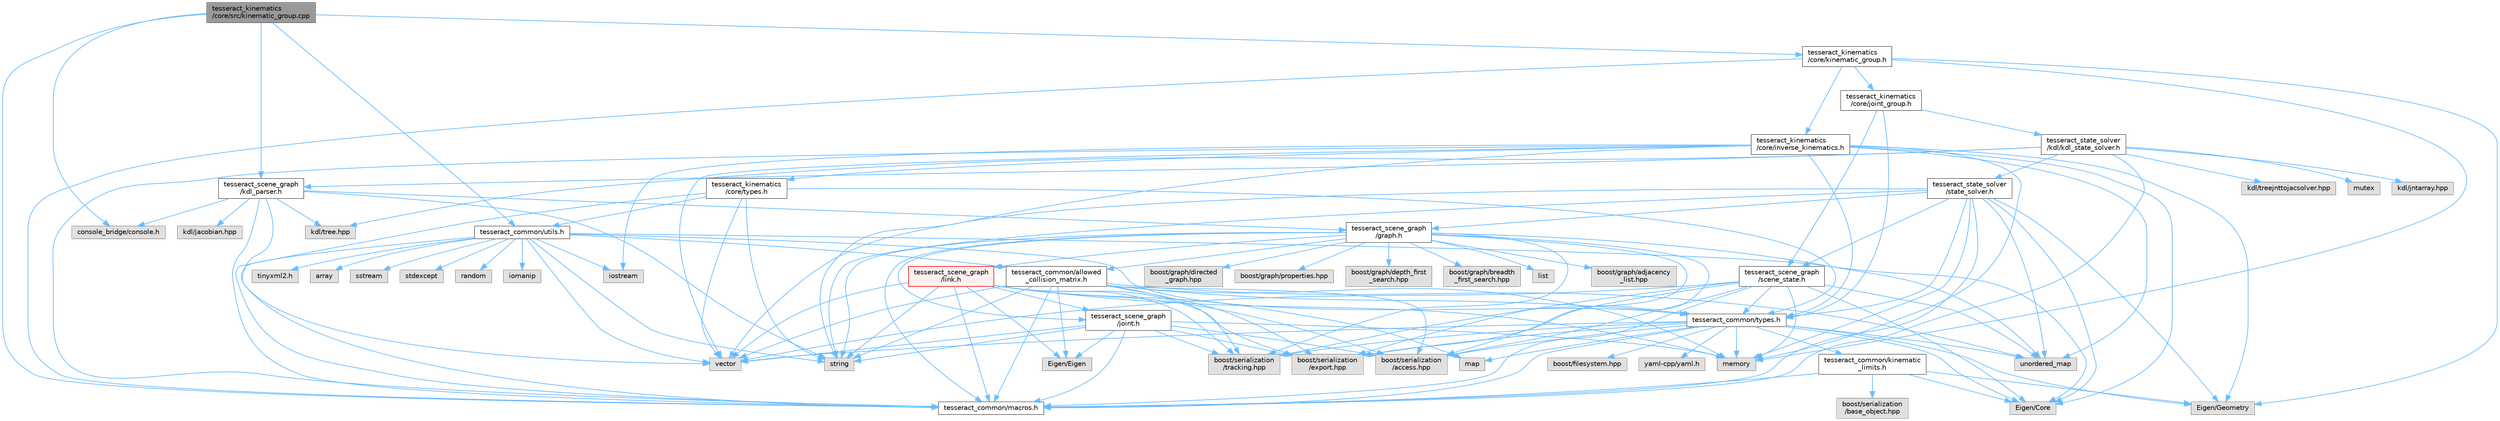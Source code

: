 digraph "tesseract_kinematics/core/src/kinematic_group.cpp"
{
 // LATEX_PDF_SIZE
  bgcolor="transparent";
  edge [fontname=Helvetica,fontsize=10,labelfontname=Helvetica,labelfontsize=10];
  node [fontname=Helvetica,fontsize=10,shape=box,height=0.2,width=0.4];
  Node1 [label="tesseract_kinematics\l/core/src/kinematic_group.cpp",height=0.2,width=0.4,color="gray40", fillcolor="grey60", style="filled", fontcolor="black",tooltip="A kinematic group with forward and inverse kinematics methods."];
  Node1 -> Node2 [color="steelblue1",style="solid"];
  Node2 [label="tesseract_common/macros.h",height=0.2,width=0.4,color="grey40", fillcolor="white", style="filled",URL="$de/d3c/macros_8h.html",tooltip="Common Tesseract Macros."];
  Node1 -> Node3 [color="steelblue1",style="solid"];
  Node3 [label="console_bridge/console.h",height=0.2,width=0.4,color="grey60", fillcolor="#E0E0E0", style="filled",tooltip=" "];
  Node1 -> Node4 [color="steelblue1",style="solid"];
  Node4 [label="tesseract_kinematics\l/core/kinematic_group.h",height=0.2,width=0.4,color="grey40", fillcolor="white", style="filled",URL="$d4/d3a/kinematic__group_8h.html",tooltip="A kinematic group with forward and inverse kinematics methods."];
  Node4 -> Node2 [color="steelblue1",style="solid"];
  Node4 -> Node5 [color="steelblue1",style="solid"];
  Node5 [label="memory",height=0.2,width=0.4,color="grey60", fillcolor="#E0E0E0", style="filled",tooltip=" "];
  Node4 -> Node6 [color="steelblue1",style="solid"];
  Node6 [label="Eigen/Geometry",height=0.2,width=0.4,color="grey60", fillcolor="#E0E0E0", style="filled",tooltip=" "];
  Node4 -> Node7 [color="steelblue1",style="solid"];
  Node7 [label="tesseract_kinematics\l/core/joint_group.h",height=0.2,width=0.4,color="grey40", fillcolor="white", style="filled",URL="$db/d8d/joint__group_8h.html",tooltip="A joint group with forward kinematics, Jacobian, limits methods."];
  Node7 -> Node8 [color="steelblue1",style="solid"];
  Node8 [label="tesseract_common/types.h",height=0.2,width=0.4,color="grey40", fillcolor="white", style="filled",URL="$dd/ddb/tesseract__common_2include_2tesseract__common_2types_8h.html",tooltip="Common Tesseract Types."];
  Node8 -> Node2 [color="steelblue1",style="solid"];
  Node8 -> Node9 [color="steelblue1",style="solid"];
  Node9 [label="boost/serialization\l/access.hpp",height=0.2,width=0.4,color="grey60", fillcolor="#E0E0E0", style="filled",tooltip=" "];
  Node8 -> Node10 [color="steelblue1",style="solid"];
  Node10 [label="Eigen/Core",height=0.2,width=0.4,color="grey60", fillcolor="#E0E0E0", style="filled",tooltip=" "];
  Node8 -> Node6 [color="steelblue1",style="solid"];
  Node8 -> Node11 [color="steelblue1",style="solid"];
  Node11 [label="vector",height=0.2,width=0.4,color="grey60", fillcolor="#E0E0E0", style="filled",tooltip=" "];
  Node8 -> Node5 [color="steelblue1",style="solid"];
  Node8 -> Node12 [color="steelblue1",style="solid"];
  Node12 [label="map",height=0.2,width=0.4,color="grey60", fillcolor="#E0E0E0", style="filled",tooltip=" "];
  Node8 -> Node13 [color="steelblue1",style="solid"];
  Node13 [label="unordered_map",height=0.2,width=0.4,color="grey60", fillcolor="#E0E0E0", style="filled",tooltip=" "];
  Node8 -> Node14 [color="steelblue1",style="solid"];
  Node14 [label="boost/filesystem.hpp",height=0.2,width=0.4,color="grey60", fillcolor="#E0E0E0", style="filled",tooltip=" "];
  Node8 -> Node15 [color="steelblue1",style="solid"];
  Node15 [label="yaml-cpp/yaml.h",height=0.2,width=0.4,color="grey60", fillcolor="#E0E0E0", style="filled",tooltip=" "];
  Node8 -> Node16 [color="steelblue1",style="solid"];
  Node16 [label="tesseract_common/kinematic\l_limits.h",height=0.2,width=0.4,color="grey40", fillcolor="white", style="filled",URL="$d9/dc2/kinematic__limits_8h.html",tooltip="Common Tesseract Kinematic Limits and Related Utility Functions."];
  Node16 -> Node2 [color="steelblue1",style="solid"];
  Node16 -> Node10 [color="steelblue1",style="solid"];
  Node16 -> Node6 [color="steelblue1",style="solid"];
  Node16 -> Node17 [color="steelblue1",style="solid"];
  Node17 [label="boost/serialization\l/base_object.hpp",height=0.2,width=0.4,color="grey60", fillcolor="#E0E0E0", style="filled",tooltip=" "];
  Node8 -> Node18 [color="steelblue1",style="solid"];
  Node18 [label="boost/serialization\l/export.hpp",height=0.2,width=0.4,color="grey60", fillcolor="#E0E0E0", style="filled",tooltip=" "];
  Node8 -> Node19 [color="steelblue1",style="solid"];
  Node19 [label="boost/serialization\l/tracking.hpp",height=0.2,width=0.4,color="grey60", fillcolor="#E0E0E0", style="filled",tooltip=" "];
  Node7 -> Node20 [color="steelblue1",style="solid"];
  Node20 [label="tesseract_scene_graph\l/scene_state.h",height=0.2,width=0.4,color="grey40", fillcolor="white", style="filled",URL="$d7/dea/scene__state_8h.html",tooltip="This holds a state of the scene."];
  Node20 -> Node2 [color="steelblue1",style="solid"];
  Node20 -> Node9 [color="steelblue1",style="solid"];
  Node20 -> Node10 [color="steelblue1",style="solid"];
  Node20 -> Node13 [color="steelblue1",style="solid"];
  Node20 -> Node11 [color="steelblue1",style="solid"];
  Node20 -> Node5 [color="steelblue1",style="solid"];
  Node20 -> Node8 [color="steelblue1",style="solid"];
  Node20 -> Node18 [color="steelblue1",style="solid"];
  Node20 -> Node19 [color="steelblue1",style="solid"];
  Node7 -> Node21 [color="steelblue1",style="solid"];
  Node21 [label="tesseract_state_solver\l/kdl/kdl_state_solver.h",height=0.2,width=0.4,color="grey40", fillcolor="white", style="filled",URL="$dd/d7b/kdl__state__solver_8h.html",tooltip="Tesseract Scene Graph State Solver KDL Implementation."];
  Node21 -> Node2 [color="steelblue1",style="solid"];
  Node21 -> Node22 [color="steelblue1",style="solid"];
  Node22 [label="kdl/tree.hpp",height=0.2,width=0.4,color="grey60", fillcolor="#E0E0E0", style="filled",tooltip=" "];
  Node21 -> Node23 [color="steelblue1",style="solid"];
  Node23 [label="kdl/jntarray.hpp",height=0.2,width=0.4,color="grey60", fillcolor="#E0E0E0", style="filled",tooltip=" "];
  Node21 -> Node24 [color="steelblue1",style="solid"];
  Node24 [label="kdl/treejnttojacsolver.hpp",height=0.2,width=0.4,color="grey60", fillcolor="#E0E0E0", style="filled",tooltip=" "];
  Node21 -> Node25 [color="steelblue1",style="solid"];
  Node25 [label="mutex",height=0.2,width=0.4,color="grey60", fillcolor="#E0E0E0", style="filled",tooltip=" "];
  Node21 -> Node26 [color="steelblue1",style="solid"];
  Node26 [label="tesseract_state_solver\l/state_solver.h",height=0.2,width=0.4,color="grey40", fillcolor="white", style="filled",URL="$d9/dcf/state__solver_8h.html",tooltip="Tesseract Scene Graph State Solver Interface."];
  Node26 -> Node2 [color="steelblue1",style="solid"];
  Node26 -> Node11 [color="steelblue1",style="solid"];
  Node26 -> Node27 [color="steelblue1",style="solid"];
  Node27 [label="string",height=0.2,width=0.4,color="grey60", fillcolor="#E0E0E0", style="filled",tooltip=" "];
  Node26 -> Node5 [color="steelblue1",style="solid"];
  Node26 -> Node13 [color="steelblue1",style="solid"];
  Node26 -> Node6 [color="steelblue1",style="solid"];
  Node26 -> Node10 [color="steelblue1",style="solid"];
  Node26 -> Node28 [color="steelblue1",style="solid"];
  Node28 [label="tesseract_scene_graph\l/graph.h",height=0.2,width=0.4,color="grey40", fillcolor="white", style="filled",URL="$d6/df3/graph_8h.html",tooltip="A basic scene graph using boost."];
  Node28 -> Node2 [color="steelblue1",style="solid"];
  Node28 -> Node29 [color="steelblue1",style="solid"];
  Node29 [label="boost/graph/adjacency\l_list.hpp",height=0.2,width=0.4,color="grey60", fillcolor="#E0E0E0", style="filled",tooltip=" "];
  Node28 -> Node30 [color="steelblue1",style="solid"];
  Node30 [label="boost/graph/directed\l_graph.hpp",height=0.2,width=0.4,color="grey60", fillcolor="#E0E0E0", style="filled",tooltip=" "];
  Node28 -> Node31 [color="steelblue1",style="solid"];
  Node31 [label="boost/graph/properties.hpp",height=0.2,width=0.4,color="grey60", fillcolor="#E0E0E0", style="filled",tooltip=" "];
  Node28 -> Node32 [color="steelblue1",style="solid"];
  Node32 [label="boost/graph/depth_first\l_search.hpp",height=0.2,width=0.4,color="grey60", fillcolor="#E0E0E0", style="filled",tooltip=" "];
  Node28 -> Node33 [color="steelblue1",style="solid"];
  Node33 [label="boost/graph/breadth\l_first_search.hpp",height=0.2,width=0.4,color="grey60", fillcolor="#E0E0E0", style="filled",tooltip=" "];
  Node28 -> Node9 [color="steelblue1",style="solid"];
  Node28 -> Node27 [color="steelblue1",style="solid"];
  Node28 -> Node34 [color="steelblue1",style="solid"];
  Node34 [label="list",height=0.2,width=0.4,color="grey60", fillcolor="#E0E0E0", style="filled",tooltip=" "];
  Node28 -> Node13 [color="steelblue1",style="solid"];
  Node28 -> Node35 [color="steelblue1",style="solid"];
  Node35 [label="tesseract_scene_graph\l/link.h",height=0.2,width=0.4,color="red", fillcolor="#FFF0F0", style="filled",URL="$d2/d5c/tesseract__scene__graph_2include_2tesseract__scene__graph_2link_8h.html",tooltip=" "];
  Node35 -> Node2 [color="steelblue1",style="solid"];
  Node35 -> Node9 [color="steelblue1",style="solid"];
  Node35 -> Node27 [color="steelblue1",style="solid"];
  Node35 -> Node11 [color="steelblue1",style="solid"];
  Node35 -> Node12 [color="steelblue1",style="solid"];
  Node35 -> Node5 [color="steelblue1",style="solid"];
  Node35 -> Node36 [color="steelblue1",style="solid"];
  Node36 [label="Eigen/Eigen",height=0.2,width=0.4,color="grey60", fillcolor="#E0E0E0", style="filled",tooltip=" "];
  Node35 -> Node37 [color="steelblue1",style="solid"];
  Node37 [label="tesseract_scene_graph\l/joint.h",height=0.2,width=0.4,color="grey40", fillcolor="white", style="filled",URL="$d4/d6d/tesseract__scene__graph_2include_2tesseract__scene__graph_2joint_8h.html",tooltip=" "];
  Node37 -> Node2 [color="steelblue1",style="solid"];
  Node37 -> Node9 [color="steelblue1",style="solid"];
  Node37 -> Node27 [color="steelblue1",style="solid"];
  Node37 -> Node11 [color="steelblue1",style="solid"];
  Node37 -> Node5 [color="steelblue1",style="solid"];
  Node37 -> Node36 [color="steelblue1",style="solid"];
  Node37 -> Node18 [color="steelblue1",style="solid"];
  Node37 -> Node19 [color="steelblue1",style="solid"];
  Node35 -> Node18 [color="steelblue1",style="solid"];
  Node35 -> Node19 [color="steelblue1",style="solid"];
  Node28 -> Node37 [color="steelblue1",style="solid"];
  Node28 -> Node39 [color="steelblue1",style="solid"];
  Node39 [label="tesseract_common/allowed\l_collision_matrix.h",height=0.2,width=0.4,color="grey40", fillcolor="white", style="filled",URL="$d2/d01/allowed__collision__matrix_8h.html",tooltip=" "];
  Node39 -> Node2 [color="steelblue1",style="solid"];
  Node39 -> Node9 [color="steelblue1",style="solid"];
  Node39 -> Node27 [color="steelblue1",style="solid"];
  Node39 -> Node11 [color="steelblue1",style="solid"];
  Node39 -> Node5 [color="steelblue1",style="solid"];
  Node39 -> Node36 [color="steelblue1",style="solid"];
  Node39 -> Node13 [color="steelblue1",style="solid"];
  Node39 -> Node8 [color="steelblue1",style="solid"];
  Node39 -> Node18 [color="steelblue1",style="solid"];
  Node39 -> Node19 [color="steelblue1",style="solid"];
  Node28 -> Node18 [color="steelblue1",style="solid"];
  Node28 -> Node19 [color="steelblue1",style="solid"];
  Node26 -> Node20 [color="steelblue1",style="solid"];
  Node26 -> Node8 [color="steelblue1",style="solid"];
  Node21 -> Node40 [color="steelblue1",style="solid"];
  Node40 [label="tesseract_scene_graph\l/kdl_parser.h",height=0.2,width=0.4,color="grey40", fillcolor="white", style="filled",URL="$d0/d45/kdl__parser_8h.html",tooltip=" "];
  Node40 -> Node2 [color="steelblue1",style="solid"];
  Node40 -> Node27 [color="steelblue1",style="solid"];
  Node40 -> Node11 [color="steelblue1",style="solid"];
  Node40 -> Node22 [color="steelblue1",style="solid"];
  Node40 -> Node41 [color="steelblue1",style="solid"];
  Node41 [label="kdl/jacobian.hpp",height=0.2,width=0.4,color="grey60", fillcolor="#E0E0E0", style="filled",tooltip=" "];
  Node40 -> Node3 [color="steelblue1",style="solid"];
  Node40 -> Node28 [color="steelblue1",style="solid"];
  Node4 -> Node42 [color="steelblue1",style="solid"];
  Node42 [label="tesseract_kinematics\l/core/inverse_kinematics.h",height=0.2,width=0.4,color="grey40", fillcolor="white", style="filled",URL="$d3/da5/inverse__kinematics_8h.html",tooltip="Inverse kinematics functions."];
  Node42 -> Node2 [color="steelblue1",style="solid"];
  Node42 -> Node11 [color="steelblue1",style="solid"];
  Node42 -> Node27 [color="steelblue1",style="solid"];
  Node42 -> Node10 [color="steelblue1",style="solid"];
  Node42 -> Node6 [color="steelblue1",style="solid"];
  Node42 -> Node43 [color="steelblue1",style="solid"];
  Node43 [label="iostream",height=0.2,width=0.4,color="grey60", fillcolor="#E0E0E0", style="filled",tooltip=" "];
  Node42 -> Node5 [color="steelblue1",style="solid"];
  Node42 -> Node13 [color="steelblue1",style="solid"];
  Node42 -> Node8 [color="steelblue1",style="solid"];
  Node42 -> Node44 [color="steelblue1",style="solid"];
  Node44 [label="tesseract_kinematics\l/core/types.h",height=0.2,width=0.4,color="grey40", fillcolor="white", style="filled",URL="$de/d06/tesseract__kinematics_2core_2include_2tesseract__kinematics_2core_2types_8h.html",tooltip="Kinematics types."];
  Node44 -> Node2 [color="steelblue1",style="solid"];
  Node44 -> Node27 [color="steelblue1",style="solid"];
  Node44 -> Node11 [color="steelblue1",style="solid"];
  Node44 -> Node8 [color="steelblue1",style="solid"];
  Node44 -> Node45 [color="steelblue1",style="solid"];
  Node45 [label="tesseract_common/utils.h",height=0.2,width=0.4,color="grey40", fillcolor="white", style="filled",URL="$dc/d79/tesseract__common_2include_2tesseract__common_2utils_8h.html",tooltip="Common Tesseract Utility Functions."];
  Node45 -> Node2 [color="steelblue1",style="solid"];
  Node45 -> Node46 [color="steelblue1",style="solid"];
  Node46 [label="array",height=0.2,width=0.4,color="grey60", fillcolor="#E0E0E0", style="filled",tooltip=" "];
  Node45 -> Node11 [color="steelblue1",style="solid"];
  Node45 -> Node27 [color="steelblue1",style="solid"];
  Node45 -> Node47 [color="steelblue1",style="solid"];
  Node47 [label="sstream",height=0.2,width=0.4,color="grey60", fillcolor="#E0E0E0", style="filled",tooltip=" "];
  Node45 -> Node48 [color="steelblue1",style="solid"];
  Node48 [label="stdexcept",height=0.2,width=0.4,color="grey60", fillcolor="#E0E0E0", style="filled",tooltip=" "];
  Node45 -> Node49 [color="steelblue1",style="solid"];
  Node49 [label="random",height=0.2,width=0.4,color="grey60", fillcolor="#E0E0E0", style="filled",tooltip=" "];
  Node45 -> Node50 [color="steelblue1",style="solid"];
  Node50 [label="iomanip",height=0.2,width=0.4,color="grey60", fillcolor="#E0E0E0", style="filled",tooltip=" "];
  Node45 -> Node10 [color="steelblue1",style="solid"];
  Node45 -> Node43 [color="steelblue1",style="solid"];
  Node45 -> Node51 [color="steelblue1",style="solid"];
  Node51 [label="tinyxml2.h",height=0.2,width=0.4,color="grey60", fillcolor="#E0E0E0", style="filled",tooltip=" "];
  Node45 -> Node39 [color="steelblue1",style="solid"];
  Node45 -> Node8 [color="steelblue1",style="solid"];
  Node1 -> Node45 [color="steelblue1",style="solid"];
  Node1 -> Node40 [color="steelblue1",style="solid"];
}
